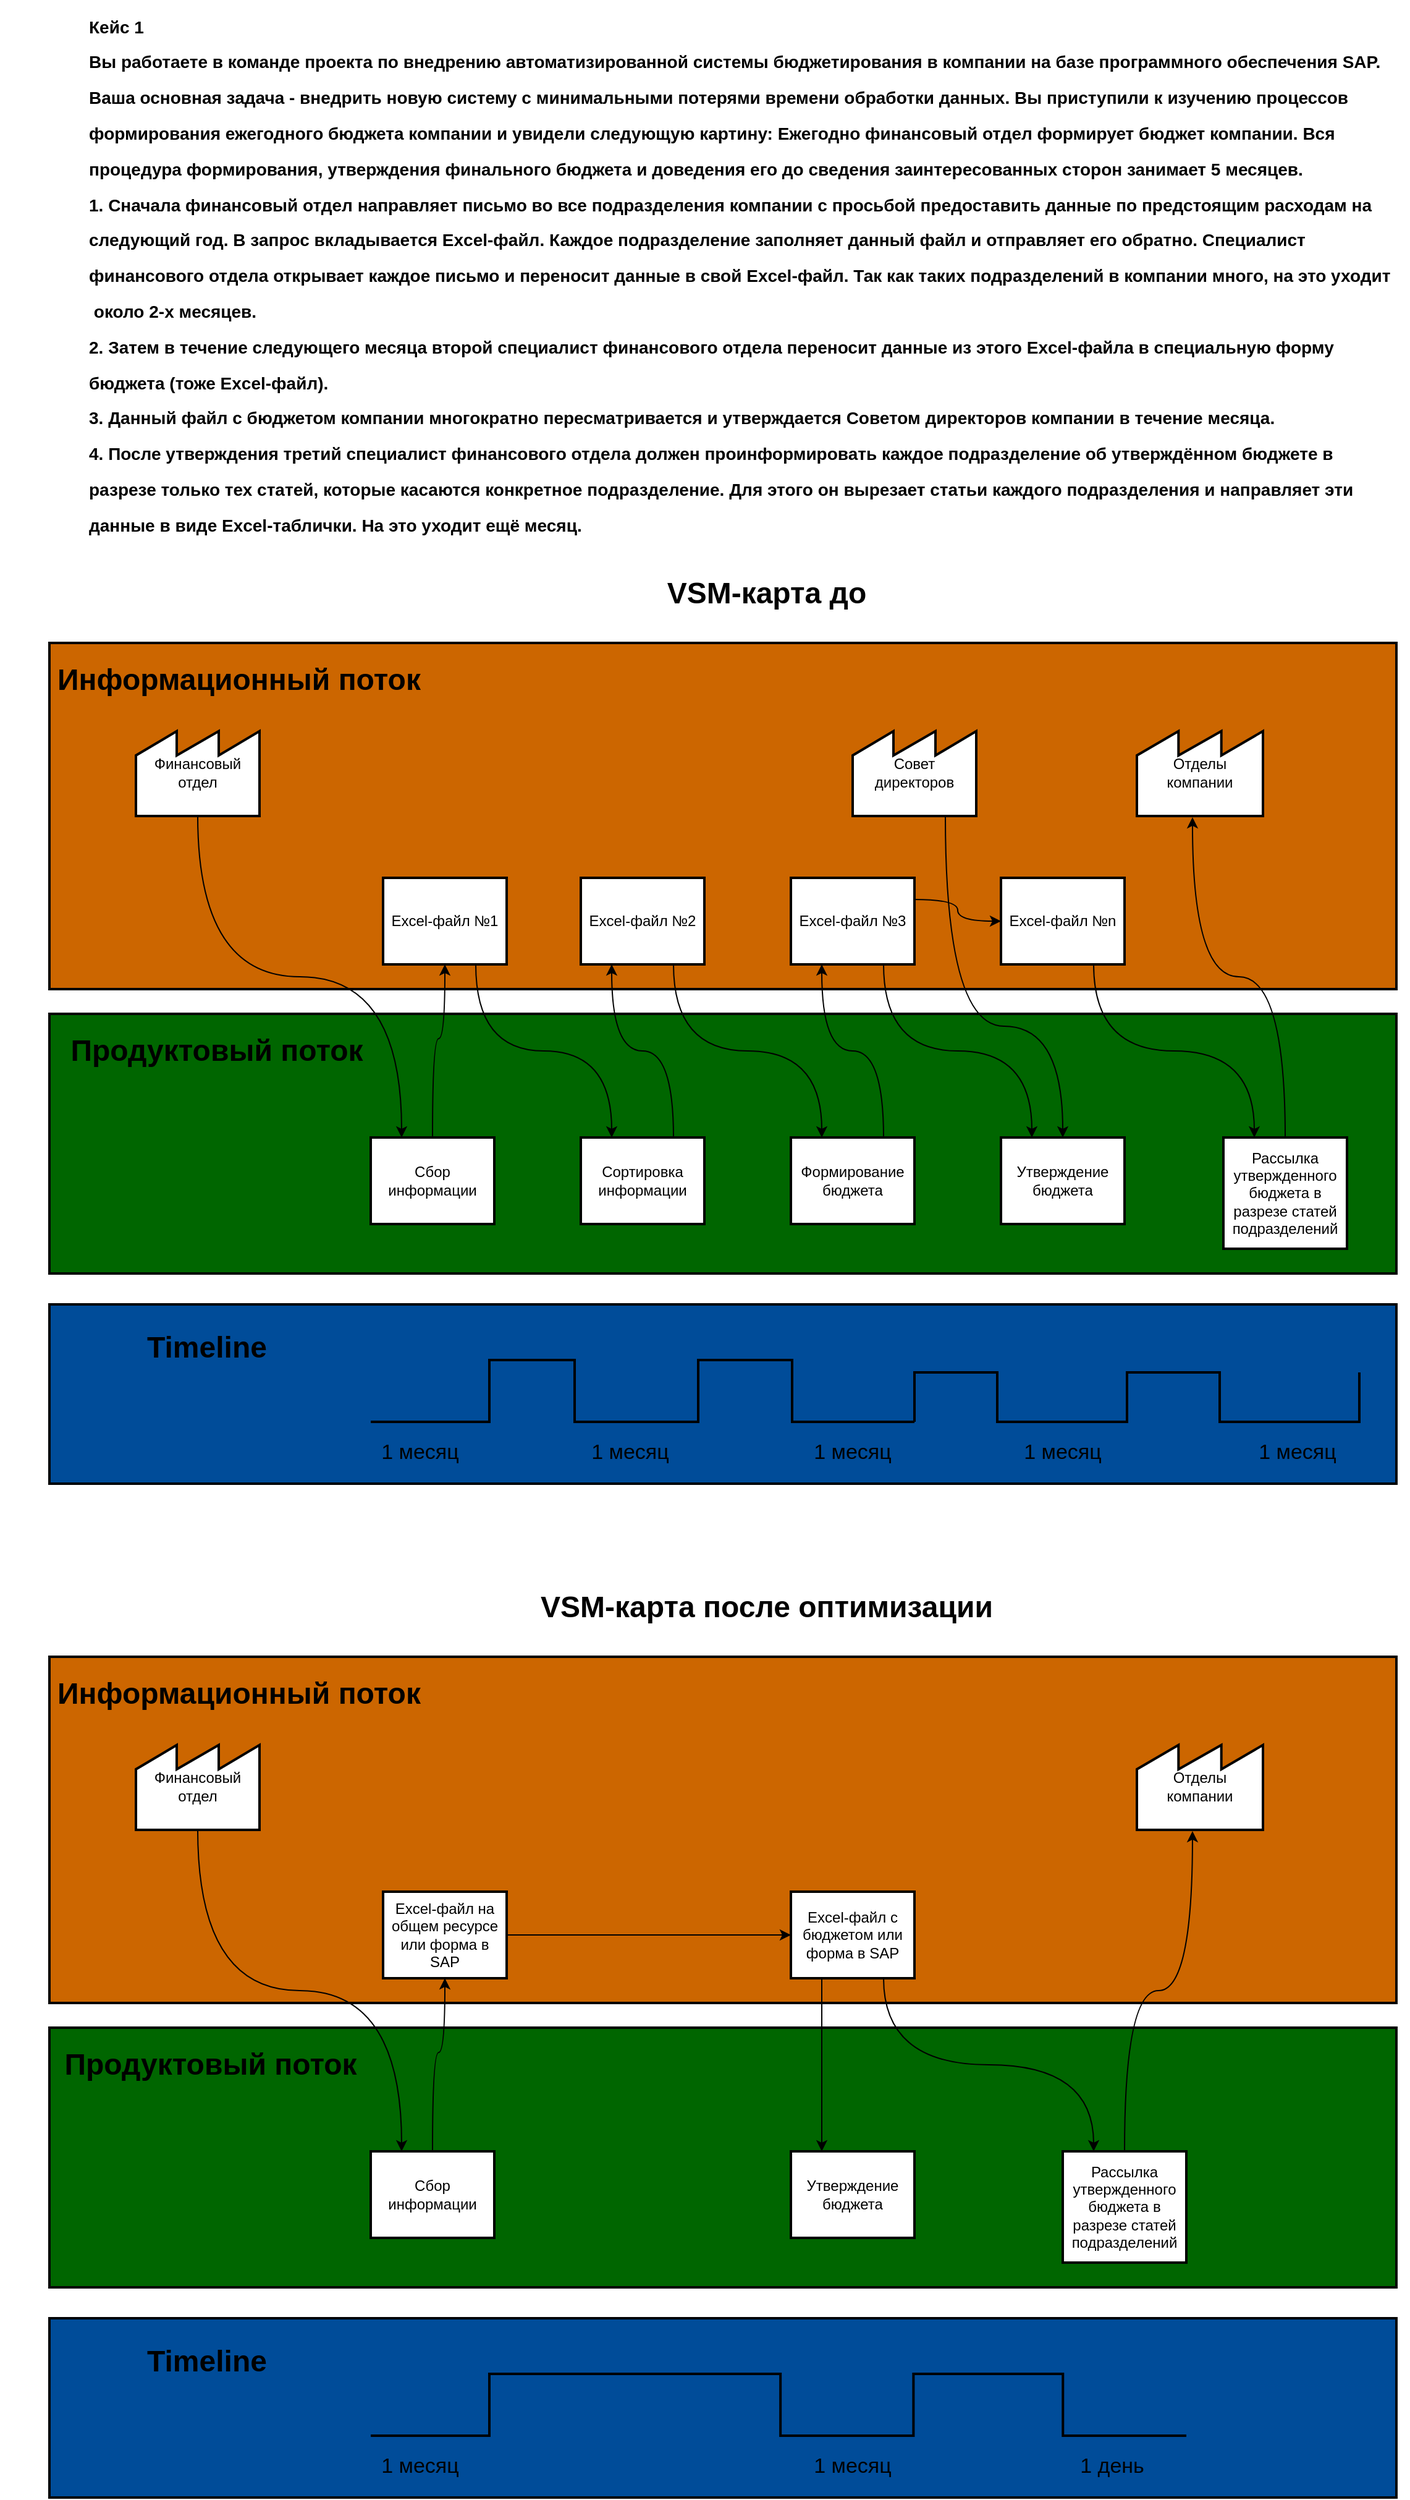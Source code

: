 <mxfile version="24.3.1" type="google" pages="3">
  <diagram name="Кейс1" id="yhG1sMM17DCeYkvAIJxk">
    <mxGraphModel grid="1" page="1" gridSize="10" guides="1" tooltips="1" connect="1" arrows="1" fold="1" pageScale="1" pageWidth="827" pageHeight="1169" math="0" shadow="0">
      <root>
        <mxCell id="0" />
        <mxCell id="1" parent="0" />
        <mxCell id="-DdLADbyCf1bhKl6tJR9-42" value="" style="strokeWidth=2;html=1;shape=mxgraph.lean_mapping.schedule;whiteSpace=wrap;align=center;fillColor=#CC6600;" vertex="1" parent="1">
          <mxGeometry x="-770" y="-1800" width="1090" height="280" as="geometry" />
        </mxCell>
        <mxCell id="-DdLADbyCf1bhKl6tJR9-41" value="" style="strokeWidth=2;html=1;shape=mxgraph.lean_mapping.schedule;whiteSpace=wrap;align=center;fillColor=#006600;" vertex="1" parent="1">
          <mxGeometry x="-770" y="-1500" width="1090" height="210" as="geometry" />
        </mxCell>
        <mxCell id="-DdLADbyCf1bhKl6tJR9-40" value="" style="strokeWidth=2;html=1;shape=mxgraph.lean_mapping.schedule;whiteSpace=wrap;align=center;fillColor=#004C99;" vertex="1" parent="1">
          <mxGeometry x="-770" y="-1265" width="1090" height="145" as="geometry" />
        </mxCell>
        <mxCell id="-DdLADbyCf1bhKl6tJR9-14" style="edgeStyle=orthogonalEdgeStyle;rounded=0;orthogonalLoop=1;jettySize=auto;html=1;entryX=0.25;entryY=0;entryDx=0;entryDy=0;curved=1;" edge="1" parent="1" source="-DdLADbyCf1bhKl6tJR9-1" target="-DdLADbyCf1bhKl6tJR9-11">
          <mxGeometry relative="1" as="geometry">
            <Array as="points">
              <mxPoint x="-650" y="-1530" />
              <mxPoint x="-485" y="-1530" />
            </Array>
          </mxGeometry>
        </mxCell>
        <mxCell id="-DdLADbyCf1bhKl6tJR9-1" value="Финансовый отдел" style="strokeWidth=2;html=1;shape=mxgraph.lean_mapping.outside_sources;whiteSpace=wrap;align=center;" vertex="1" parent="1">
          <mxGeometry x="-700" y="-1730" width="100" height="70" as="geometry" />
        </mxCell>
        <mxCell id="-DdLADbyCf1bhKl6tJR9-24" style="edgeStyle=orthogonalEdgeStyle;rounded=0;orthogonalLoop=1;jettySize=auto;html=1;exitX=0.75;exitY=1;exitDx=0;exitDy=0;entryX=0.5;entryY=0;entryDx=0;entryDy=0;curved=1;" edge="1" parent="1" source="-DdLADbyCf1bhKl6tJR9-2" target="-DdLADbyCf1bhKl6tJR9-22">
          <mxGeometry relative="1" as="geometry">
            <Array as="points">
              <mxPoint x="-45" y="-1490" />
              <mxPoint x="50" y="-1490" />
            </Array>
          </mxGeometry>
        </mxCell>
        <mxCell id="-DdLADbyCf1bhKl6tJR9-2" value="Совет директоров" style="strokeWidth=2;html=1;shape=mxgraph.lean_mapping.outside_sources;whiteSpace=wrap;align=center;" vertex="1" parent="1">
          <mxGeometry x="-120" y="-1730" width="100" height="70" as="geometry" />
        </mxCell>
        <mxCell id="-DdLADbyCf1bhKl6tJR9-3" value="Отделы компании" style="strokeWidth=2;html=1;shape=mxgraph.lean_mapping.outside_sources;whiteSpace=wrap;align=center;" vertex="1" parent="1">
          <mxGeometry x="110" y="-1730" width="102" height="70" as="geometry" />
        </mxCell>
        <mxCell id="-DdLADbyCf1bhKl6tJR9-16" style="edgeStyle=orthogonalEdgeStyle;rounded=0;orthogonalLoop=1;jettySize=auto;html=1;exitX=0.75;exitY=1;exitDx=0;exitDy=0;entryX=0.25;entryY=0;entryDx=0;entryDy=0;elbow=vertical;curved=1;" edge="1" parent="1" source="-DdLADbyCf1bhKl6tJR9-4" target="-DdLADbyCf1bhKl6tJR9-12">
          <mxGeometry relative="1" as="geometry" />
        </mxCell>
        <mxCell id="-DdLADbyCf1bhKl6tJR9-4" value="Excel-файл №1" style="strokeWidth=2;html=1;shape=mxgraph.lean_mapping.schedule;whiteSpace=wrap;align=center;" vertex="1" parent="1">
          <mxGeometry x="-500" y="-1610" width="100" height="70" as="geometry" />
        </mxCell>
        <mxCell id="-DdLADbyCf1bhKl6tJR9-20" style="edgeStyle=orthogonalEdgeStyle;rounded=0;orthogonalLoop=1;jettySize=auto;html=1;exitX=0.75;exitY=1;exitDx=0;exitDy=0;curved=1;entryX=0.25;entryY=0;entryDx=0;entryDy=0;" edge="1" parent="1" source="-DdLADbyCf1bhKl6tJR9-5" target="-DdLADbyCf1bhKl6tJR9-13">
          <mxGeometry relative="1" as="geometry" />
        </mxCell>
        <mxCell id="-DdLADbyCf1bhKl6tJR9-5" value="Excel-файл №2" style="strokeWidth=2;html=1;shape=mxgraph.lean_mapping.schedule;whiteSpace=wrap;align=center;" vertex="1" parent="1">
          <mxGeometry x="-340" y="-1610" width="100" height="70" as="geometry" />
        </mxCell>
        <mxCell id="-DdLADbyCf1bhKl6tJR9-23" style="edgeStyle=orthogonalEdgeStyle;rounded=0;orthogonalLoop=1;jettySize=auto;html=1;exitX=0.75;exitY=1;exitDx=0;exitDy=0;entryX=0.25;entryY=0;entryDx=0;entryDy=0;curved=1;" edge="1" parent="1" source="-DdLADbyCf1bhKl6tJR9-6" target="-DdLADbyCf1bhKl6tJR9-22">
          <mxGeometry relative="1" as="geometry" />
        </mxCell>
        <mxCell id="-DdLADbyCf1bhKl6tJR9-25" style="edgeStyle=orthogonalEdgeStyle;rounded=0;orthogonalLoop=1;jettySize=auto;html=1;exitX=1;exitY=0.25;exitDx=0;exitDy=0;entryX=0;entryY=0.5;entryDx=0;entryDy=0;curved=1;" edge="1" parent="1" source="-DdLADbyCf1bhKl6tJR9-6" target="-DdLADbyCf1bhKl6tJR9-7">
          <mxGeometry relative="1" as="geometry" />
        </mxCell>
        <mxCell id="-DdLADbyCf1bhKl6tJR9-6" value="Excel-файл №3" style="strokeWidth=2;html=1;shape=mxgraph.lean_mapping.schedule;whiteSpace=wrap;align=center;" vertex="1" parent="1">
          <mxGeometry x="-170" y="-1610" width="100" height="70" as="geometry" />
        </mxCell>
        <mxCell id="-DdLADbyCf1bhKl6tJR9-27" style="edgeStyle=orthogonalEdgeStyle;rounded=0;orthogonalLoop=1;jettySize=auto;html=1;exitX=0.75;exitY=1;exitDx=0;exitDy=0;entryX=0.25;entryY=0;entryDx=0;entryDy=0;curved=1;" edge="1" parent="1" source="-DdLADbyCf1bhKl6tJR9-7" target="-DdLADbyCf1bhKl6tJR9-26">
          <mxGeometry relative="1" as="geometry" />
        </mxCell>
        <mxCell id="-DdLADbyCf1bhKl6tJR9-7" value="Excel-файл №n" style="strokeWidth=2;html=1;shape=mxgraph.lean_mapping.schedule;whiteSpace=wrap;align=center;" vertex="1" parent="1">
          <mxGeometry y="-1610" width="100" height="70" as="geometry" />
        </mxCell>
        <mxCell id="-DdLADbyCf1bhKl6tJR9-8" value="Информационный поток" style="text;strokeColor=none;fillColor=none;html=1;fontSize=24;fontStyle=1;verticalAlign=middle;align=center;" vertex="1" parent="1">
          <mxGeometry x="-787" y="-1790" width="340" height="40" as="geometry" />
        </mxCell>
        <mxCell id="-DdLADbyCf1bhKl6tJR9-9" value="Продуктовый поток" style="text;strokeColor=none;fillColor=none;html=1;fontSize=24;fontStyle=1;verticalAlign=middle;align=center;" vertex="1" parent="1">
          <mxGeometry x="-760" y="-1490" width="250" height="40" as="geometry" />
        </mxCell>
        <mxCell id="-DdLADbyCf1bhKl6tJR9-10" value="Timeline" style="text;strokeColor=none;fillColor=none;html=1;fontSize=24;fontStyle=1;verticalAlign=middle;align=center;" vertex="1" parent="1">
          <mxGeometry x="-703" y="-1250" width="120" height="40" as="geometry" />
        </mxCell>
        <mxCell id="-DdLADbyCf1bhKl6tJR9-15" style="edgeStyle=orthogonalEdgeStyle;rounded=0;orthogonalLoop=1;jettySize=auto;html=1;entryX=0.5;entryY=1;entryDx=0;entryDy=0;curved=1;" edge="1" parent="1" source="-DdLADbyCf1bhKl6tJR9-11" target="-DdLADbyCf1bhKl6tJR9-4">
          <mxGeometry relative="1" as="geometry">
            <Array as="points">
              <mxPoint x="-460" y="-1480" />
              <mxPoint x="-450" y="-1480" />
            </Array>
          </mxGeometry>
        </mxCell>
        <mxCell id="-DdLADbyCf1bhKl6tJR9-11" value="Сбор информации" style="strokeWidth=2;html=1;shape=mxgraph.lean_mapping.schedule;whiteSpace=wrap;align=center;" vertex="1" parent="1">
          <mxGeometry x="-510" y="-1400" width="100" height="70" as="geometry" />
        </mxCell>
        <mxCell id="-DdLADbyCf1bhKl6tJR9-12" value="Сортировка информации" style="strokeWidth=2;html=1;shape=mxgraph.lean_mapping.schedule;whiteSpace=wrap;align=center;" vertex="1" parent="1">
          <mxGeometry x="-340" y="-1400" width="100" height="70" as="geometry" />
        </mxCell>
        <mxCell id="-DdLADbyCf1bhKl6tJR9-21" style="edgeStyle=orthogonalEdgeStyle;rounded=0;orthogonalLoop=1;jettySize=auto;html=1;exitX=0.75;exitY=0;exitDx=0;exitDy=0;entryX=0.25;entryY=1;entryDx=0;entryDy=0;curved=1;" edge="1" parent="1" source="-DdLADbyCf1bhKl6tJR9-13" target="-DdLADbyCf1bhKl6tJR9-6">
          <mxGeometry relative="1" as="geometry" />
        </mxCell>
        <mxCell id="-DdLADbyCf1bhKl6tJR9-13" value="Формирование бюджета" style="strokeWidth=2;html=1;shape=mxgraph.lean_mapping.schedule;whiteSpace=wrap;align=center;" vertex="1" parent="1">
          <mxGeometry x="-170" y="-1400" width="100" height="70" as="geometry" />
        </mxCell>
        <mxCell id="-DdLADbyCf1bhKl6tJR9-19" style="edgeStyle=orthogonalEdgeStyle;rounded=0;orthogonalLoop=1;jettySize=auto;html=1;exitX=0.75;exitY=0;exitDx=0;exitDy=0;entryX=0.25;entryY=1;entryDx=0;entryDy=0;curved=1;" edge="1" parent="1" source="-DdLADbyCf1bhKl6tJR9-12" target="-DdLADbyCf1bhKl6tJR9-5">
          <mxGeometry relative="1" as="geometry" />
        </mxCell>
        <mxCell id="-DdLADbyCf1bhKl6tJR9-22" value="Утверждение бюджета" style="strokeWidth=2;html=1;shape=mxgraph.lean_mapping.schedule;whiteSpace=wrap;align=center;" vertex="1" parent="1">
          <mxGeometry y="-1400" width="100" height="70" as="geometry" />
        </mxCell>
        <mxCell id="-DdLADbyCf1bhKl6tJR9-26" value="Рассылка утвержденного бюджета в разрезе статей подразделений" style="strokeWidth=2;html=1;shape=mxgraph.lean_mapping.schedule;whiteSpace=wrap;align=center;" vertex="1" parent="1">
          <mxGeometry x="180" y="-1400" width="100" height="90" as="geometry" />
        </mxCell>
        <mxCell id="-DdLADbyCf1bhKl6tJR9-28" style="edgeStyle=orthogonalEdgeStyle;curved=1;rounded=0;orthogonalLoop=1;jettySize=auto;html=1;exitX=0.5;exitY=0;exitDx=0;exitDy=0;entryX=0.441;entryY=1.014;entryDx=0;entryDy=0;entryPerimeter=0;" edge="1" parent="1" source="-DdLADbyCf1bhKl6tJR9-26" target="-DdLADbyCf1bhKl6tJR9-3">
          <mxGeometry relative="1" as="geometry" />
        </mxCell>
        <mxCell id="-DdLADbyCf1bhKl6tJR9-29" value="" style="verticalLabelPosition=bottom;html=1;verticalAlign=top;strokeWidth=2;shape=mxgraph.lean_mapping.timeline2;dx1=0;dy1=1;dx2=96;dy2=0;dx3=165;dy3=1;dx4=265;dy4=0;dx5=341;dy5=1;dy6=0.98;points=[[0,0.5,0,0,0],[0.83,1,0,0,0],[1,0.2,0,0,0],[1,0.35,0,26,0],[1,0.8,0,0,0]];" vertex="1" parent="1">
          <mxGeometry x="-510" y="-1220" width="440" height="50" as="geometry" />
        </mxCell>
        <mxCell id="-DdLADbyCf1bhKl6tJR9-33" value="" style="verticalLabelPosition=bottom;html=1;verticalAlign=top;strokeWidth=2;shape=mxgraph.lean_mapping.timeline2;dx1=0;dy1=1;dx2=0;dy2=0.025;dx3=67;dy3=0.875;dx4=172;dy4=0;dx5=247;dy5=0.825;dy6=0;points=[[0,0.5,0,0,0],[0.83,1,0,0,0],[1,0.2,0,0,0],[1,0.35,0,26,0],[1,0.8,0,0,0]];" vertex="1" parent="1">
          <mxGeometry x="-70" y="-1210" width="360" height="40" as="geometry" />
        </mxCell>
        <mxCell id="-DdLADbyCf1bhKl6tJR9-35" value="&lt;font style=&quot;font-size: 17px;&quot;&gt;1 месяц&lt;/font&gt;" style="text;html=1;align=center;verticalAlign=middle;whiteSpace=wrap;rounded=0;" vertex="1" parent="1">
          <mxGeometry x="-510" y="-1160" width="80" height="30" as="geometry" />
        </mxCell>
        <mxCell id="-DdLADbyCf1bhKl6tJR9-36" value="&lt;font style=&quot;font-size: 17px;&quot;&gt;1 месяц&lt;/font&gt;" style="text;html=1;align=center;verticalAlign=middle;whiteSpace=wrap;rounded=0;" vertex="1" parent="1">
          <mxGeometry x="-340" y="-1160" width="80" height="30" as="geometry" />
        </mxCell>
        <mxCell id="-DdLADbyCf1bhKl6tJR9-37" value="&lt;font style=&quot;font-size: 17px;&quot;&gt;1 месяц&lt;/font&gt;" style="text;html=1;align=center;verticalAlign=middle;whiteSpace=wrap;rounded=0;" vertex="1" parent="1">
          <mxGeometry x="-160" y="-1160" width="80" height="30" as="geometry" />
        </mxCell>
        <mxCell id="-DdLADbyCf1bhKl6tJR9-38" value="&lt;font style=&quot;font-size: 17px;&quot;&gt;1 месяц&lt;/font&gt;" style="text;html=1;align=center;verticalAlign=middle;whiteSpace=wrap;rounded=0;" vertex="1" parent="1">
          <mxGeometry x="10" y="-1160" width="80" height="30" as="geometry" />
        </mxCell>
        <mxCell id="-DdLADbyCf1bhKl6tJR9-39" value="&lt;font style=&quot;font-size: 17px;&quot;&gt;1 месяц&lt;/font&gt;" style="text;html=1;align=center;verticalAlign=middle;whiteSpace=wrap;rounded=0;" vertex="1" parent="1">
          <mxGeometry x="200" y="-1160" width="80" height="30" as="geometry" />
        </mxCell>
        <mxCell id="-DdLADbyCf1bhKl6tJR9-43" value="VSM-карта до" style="text;strokeColor=none;fillColor=none;html=1;fontSize=24;fontStyle=1;verticalAlign=middle;align=center;" vertex="1" parent="1">
          <mxGeometry x="-330" y="-1860" width="280" height="40" as="geometry" />
        </mxCell>
        <mxCell id="-DdLADbyCf1bhKl6tJR9-44" value="&lt;font style=&quot;font-size: 14px;&quot;&gt;Кейс 1&lt;br&gt;Вы работаете в команде проекта по внедрению автоматизированной системы&amp;nbsp;бюджетирования в компании на базе программного обеспечения SAP.&amp;nbsp;&lt;/font&gt;&lt;div&gt;&lt;font style=&quot;font-size: 14px;&quot;&gt;Ваша&amp;nbsp;основная задача - внедрить новую систему с минимальными потерями времени&amp;nbsp;обработки данных. Вы приступили к изучению процессов&amp;nbsp;&lt;/font&gt;&lt;div&gt;&lt;font style=&quot;font-size: 14px;&quot;&gt;формирования ежегодного&amp;nbsp;бюджета компании и увидели следующую картину: Ежегодно финансовый отдел&amp;nbsp;формирует бюджет компании. Вся&amp;nbsp;&lt;/font&gt;&lt;/div&gt;&lt;div&gt;&lt;font style=&quot;font-size: 14px;&quot;&gt;процедура формирования, утверждения&amp;nbsp;финального бюджета и доведения его до сведения заинтересованных сторон&amp;nbsp;занимает 5 месяцев.&lt;br&gt;1. Сначала финансовый отдел направляет письмо во все подразделения&amp;nbsp;компании с просьбой предоставить данные по предстоящим расходам на&lt;br&gt;следующий год. В запрос вкладывается Excel-файл. Каждое подразделение&amp;nbsp;заполняет данный файл и отправляет его обратно. Специалист&lt;/font&gt;&lt;/div&gt;&lt;div&gt;&lt;font style=&quot;font-size: 14px;&quot;&gt;финансового&amp;nbsp;отдела открывает каждое письмо и переносит данные в свой Excel-файл. Так&amp;nbsp;как таких подразделений в компании много, на это уходит&lt;/font&gt;&lt;/div&gt;&lt;div&gt;&lt;font style=&quot;font-size: 14px;&quot;&gt;&amp;nbsp;около 2-х месяцев.&lt;br&gt;2. Затем в течение следующего месяца второй специалист финансового отдела&amp;nbsp;переносит данные из этого Excel-файла в специальную форму&amp;nbsp;&lt;/font&gt;&lt;/div&gt;&lt;div&gt;&lt;font style=&quot;font-size: 14px;&quot;&gt;бюджета (тоже&amp;nbsp;Excel-файл).&lt;br&gt;3. Данный файл с бюджетом компании многократно пересматривается и&amp;nbsp;утверждается Советом директоров компании в течение месяца.&lt;br&gt;4. После утверждения третий специалист финансового отдела должен&amp;nbsp;проинформировать каждое подразделение об утверждённом бюджете в&lt;br&gt;разрезе только тех статей, которые касаются конкретное подразделение. Для&amp;nbsp;этого он вырезает статьи каждого подразделения и направляет эти&amp;nbsp;&lt;/font&gt;&lt;/div&gt;&lt;div&gt;&lt;font style=&quot;font-size: 14px;&quot;&gt;данные в&amp;nbsp;виде Excel-таблички. На это уходит ещё месяц.&lt;/font&gt;&lt;/div&gt;&lt;/div&gt;" style="text;strokeColor=none;fillColor=none;html=1;fontSize=24;fontStyle=1;verticalAlign=middle;align=left;" vertex="1" parent="1">
          <mxGeometry x="-740" y="-2320" width="1070" height="440" as="geometry" />
        </mxCell>
        <mxCell id="-DdLADbyCf1bhKl6tJR9-45" value="" style="strokeWidth=2;html=1;shape=mxgraph.lean_mapping.schedule;whiteSpace=wrap;align=center;fillColor=#CC6600;" vertex="1" parent="1">
          <mxGeometry x="-770" y="-980" width="1090" height="280" as="geometry" />
        </mxCell>
        <mxCell id="-DdLADbyCf1bhKl6tJR9-46" value="" style="strokeWidth=2;html=1;shape=mxgraph.lean_mapping.schedule;whiteSpace=wrap;align=center;fillColor=#006600;" vertex="1" parent="1">
          <mxGeometry x="-770" y="-680" width="1090" height="210" as="geometry" />
        </mxCell>
        <mxCell id="-DdLADbyCf1bhKl6tJR9-47" value="" style="strokeWidth=2;html=1;shape=mxgraph.lean_mapping.schedule;whiteSpace=wrap;align=center;fillColor=#004C99;" vertex="1" parent="1">
          <mxGeometry x="-770" y="-445" width="1090" height="145" as="geometry" />
        </mxCell>
        <mxCell id="-DdLADbyCf1bhKl6tJR9-48" style="edgeStyle=orthogonalEdgeStyle;rounded=0;orthogonalLoop=1;jettySize=auto;html=1;entryX=0.25;entryY=0;entryDx=0;entryDy=0;curved=1;" edge="1" parent="1" source="-DdLADbyCf1bhKl6tJR9-49" target="-DdLADbyCf1bhKl6tJR9-66">
          <mxGeometry relative="1" as="geometry">
            <Array as="points">
              <mxPoint x="-650" y="-710" />
              <mxPoint x="-485" y="-710" />
            </Array>
          </mxGeometry>
        </mxCell>
        <mxCell id="-DdLADbyCf1bhKl6tJR9-49" value="Финансовый отдел" style="strokeWidth=2;html=1;shape=mxgraph.lean_mapping.outside_sources;whiteSpace=wrap;align=center;" vertex="1" parent="1">
          <mxGeometry x="-700" y="-910" width="100" height="70" as="geometry" />
        </mxCell>
        <mxCell id="-DdLADbyCf1bhKl6tJR9-52" value="Отделы компании" style="strokeWidth=2;html=1;shape=mxgraph.lean_mapping.outside_sources;whiteSpace=wrap;align=center;" vertex="1" parent="1">
          <mxGeometry x="110" y="-910" width="102" height="70" as="geometry" />
        </mxCell>
        <mxCell id="-DdLADbyCf1bhKl6tJR9-84" style="edgeStyle=orthogonalEdgeStyle;curved=1;rounded=0;orthogonalLoop=1;jettySize=auto;html=1;exitX=1;exitY=0.5;exitDx=0;exitDy=0;entryX=0;entryY=0.5;entryDx=0;entryDy=0;" edge="1" parent="1" source="-DdLADbyCf1bhKl6tJR9-54" target="-DdLADbyCf1bhKl6tJR9-59">
          <mxGeometry relative="1" as="geometry" />
        </mxCell>
        <mxCell id="-DdLADbyCf1bhKl6tJR9-54" value="Excel-файл на общем ресурсе или форма в SAP" style="strokeWidth=2;html=1;shape=mxgraph.lean_mapping.schedule;whiteSpace=wrap;align=center;" vertex="1" parent="1">
          <mxGeometry x="-500" y="-790" width="100" height="70" as="geometry" />
        </mxCell>
        <mxCell id="-DdLADbyCf1bhKl6tJR9-57" style="edgeStyle=orthogonalEdgeStyle;rounded=0;orthogonalLoop=1;jettySize=auto;html=1;exitX=0.25;exitY=1;exitDx=0;exitDy=0;entryX=0.25;entryY=0;entryDx=0;entryDy=0;curved=1;" edge="1" parent="1" source="-DdLADbyCf1bhKl6tJR9-59" target="-DdLADbyCf1bhKl6tJR9-71">
          <mxGeometry relative="1" as="geometry" />
        </mxCell>
        <mxCell id="-DdLADbyCf1bhKl6tJR9-85" style="edgeStyle=orthogonalEdgeStyle;curved=1;rounded=0;orthogonalLoop=1;jettySize=auto;html=1;exitX=0.75;exitY=1;exitDx=0;exitDy=0;entryX=0.25;entryY=0;entryDx=0;entryDy=0;" edge="1" parent="1" source="-DdLADbyCf1bhKl6tJR9-59" target="-DdLADbyCf1bhKl6tJR9-72">
          <mxGeometry relative="1" as="geometry" />
        </mxCell>
        <mxCell id="-DdLADbyCf1bhKl6tJR9-59" value="Excel-файл c бюджетом или форма в SAP" style="strokeWidth=2;html=1;shape=mxgraph.lean_mapping.schedule;whiteSpace=wrap;align=center;" vertex="1" parent="1">
          <mxGeometry x="-170" y="-790" width="100" height="70" as="geometry" />
        </mxCell>
        <mxCell id="-DdLADbyCf1bhKl6tJR9-62" value="Информационный поток" style="text;strokeColor=none;fillColor=none;html=1;fontSize=24;fontStyle=1;verticalAlign=middle;align=center;" vertex="1" parent="1">
          <mxGeometry x="-787" y="-970" width="340" height="40" as="geometry" />
        </mxCell>
        <mxCell id="-DdLADbyCf1bhKl6tJR9-63" value="Продуктовый поток" style="text;strokeColor=none;fillColor=none;html=1;fontSize=24;fontStyle=1;verticalAlign=middle;align=center;" vertex="1" parent="1">
          <mxGeometry x="-810" y="-670" width="340" height="40" as="geometry" />
        </mxCell>
        <mxCell id="-DdLADbyCf1bhKl6tJR9-64" value="Timeline" style="text;strokeColor=none;fillColor=none;html=1;fontSize=24;fontStyle=1;verticalAlign=middle;align=center;" vertex="1" parent="1">
          <mxGeometry x="-703" y="-430" width="120" height="40" as="geometry" />
        </mxCell>
        <mxCell id="-DdLADbyCf1bhKl6tJR9-65" style="edgeStyle=orthogonalEdgeStyle;rounded=0;orthogonalLoop=1;jettySize=auto;html=1;entryX=0.5;entryY=1;entryDx=0;entryDy=0;curved=1;" edge="1" parent="1" source="-DdLADbyCf1bhKl6tJR9-66" target="-DdLADbyCf1bhKl6tJR9-54">
          <mxGeometry relative="1" as="geometry">
            <Array as="points">
              <mxPoint x="-460" y="-660" />
              <mxPoint x="-450" y="-660" />
            </Array>
          </mxGeometry>
        </mxCell>
        <mxCell id="-DdLADbyCf1bhKl6tJR9-66" value="Сбор информации" style="strokeWidth=2;html=1;shape=mxgraph.lean_mapping.schedule;whiteSpace=wrap;align=center;" vertex="1" parent="1">
          <mxGeometry x="-510" y="-580" width="100" height="70" as="geometry" />
        </mxCell>
        <mxCell id="-DdLADbyCf1bhKl6tJR9-71" value="Утверждение бюджета" style="strokeWidth=2;html=1;shape=mxgraph.lean_mapping.schedule;whiteSpace=wrap;align=center;" vertex="1" parent="1">
          <mxGeometry x="-170" y="-580" width="100" height="70" as="geometry" />
        </mxCell>
        <mxCell id="-DdLADbyCf1bhKl6tJR9-72" value="Рассылка утвержденного бюджета в разрезе статей подразделений" style="strokeWidth=2;html=1;shape=mxgraph.lean_mapping.schedule;whiteSpace=wrap;align=center;" vertex="1" parent="1">
          <mxGeometry x="50" y="-580" width="100" height="90" as="geometry" />
        </mxCell>
        <mxCell id="-DdLADbyCf1bhKl6tJR9-73" style="edgeStyle=orthogonalEdgeStyle;curved=1;rounded=0;orthogonalLoop=1;jettySize=auto;html=1;exitX=0.5;exitY=0;exitDx=0;exitDy=0;entryX=0.441;entryY=1.014;entryDx=0;entryDy=0;entryPerimeter=0;" edge="1" parent="1" source="-DdLADbyCf1bhKl6tJR9-72" target="-DdLADbyCf1bhKl6tJR9-52">
          <mxGeometry relative="1" as="geometry" />
        </mxCell>
        <mxCell id="-DdLADbyCf1bhKl6tJR9-74" value="" style="verticalLabelPosition=bottom;html=1;verticalAlign=top;strokeWidth=2;shape=mxgraph.lean_mapping.timeline2;dx1=0;dy1=1;dx2=96;dy2=0;dx3=331.571;dy3=0.703;dx4=439.19;dy4=0;dx5=560.143;dy5=0.798;dy6=1;points=[[0,0.5,0,0,0],[0.83,1,0,0,0],[1,0.2,0,0,0],[1,0.35,0,26,0],[1,0.8,0,0,0]];" vertex="1" parent="1">
          <mxGeometry x="-510" y="-400" width="660" height="50" as="geometry" />
        </mxCell>
        <mxCell id="-DdLADbyCf1bhKl6tJR9-76" value="&lt;font style=&quot;font-size: 17px;&quot;&gt;1 месяц&lt;/font&gt;" style="text;html=1;align=center;verticalAlign=middle;whiteSpace=wrap;rounded=0;" vertex="1" parent="1">
          <mxGeometry x="-510" y="-340" width="80" height="30" as="geometry" />
        </mxCell>
        <mxCell id="-DdLADbyCf1bhKl6tJR9-78" value="&lt;font style=&quot;font-size: 17px;&quot;&gt;1 месяц&lt;/font&gt;" style="text;html=1;align=center;verticalAlign=middle;whiteSpace=wrap;rounded=0;" vertex="1" parent="1">
          <mxGeometry x="-160" y="-340" width="80" height="30" as="geometry" />
        </mxCell>
        <mxCell id="-DdLADbyCf1bhKl6tJR9-79" value="&lt;font style=&quot;font-size: 17px;&quot;&gt;1 день&lt;/font&gt;" style="text;html=1;align=center;verticalAlign=middle;whiteSpace=wrap;rounded=0;" vertex="1" parent="1">
          <mxGeometry x="50" y="-340" width="80" height="30" as="geometry" />
        </mxCell>
        <mxCell id="-DdLADbyCf1bhKl6tJR9-81" value="VSM-карта после оптимизации" style="text;strokeColor=none;fillColor=none;html=1;fontSize=24;fontStyle=1;verticalAlign=middle;align=center;" vertex="1" parent="1">
          <mxGeometry x="-330" y="-1040" width="280" height="40" as="geometry" />
        </mxCell>
      </root>
    </mxGraphModel>
  </diagram>
  <diagram id="TbvXpLWYh3H58IFHs3hF" name="Кейс2">
    <mxGraphModel grid="1" page="1" gridSize="10" guides="1" tooltips="1" connect="1" arrows="1" fold="1" pageScale="1" pageWidth="827" pageHeight="1169" math="0" shadow="0">
      <root>
        <mxCell id="0" />
        <mxCell id="1" parent="0" />
        <mxCell id="i1gw79rW77e73rqtlsFR-1" value="&lt;font style=&quot;font-size: 14px;&quot;&gt;Кейс 1&lt;br&gt;Вы с командой работаете над совершенствованием уже созданной мобильной игры. В&amp;nbsp;вашей команде есть очень&amp;nbsp;&lt;/font&gt;&lt;div&gt;&lt;font style=&quot;font-size: 14px;&quot;&gt;активный разработчик, который&amp;nbsp;&lt;/font&gt;&lt;span style=&quot;font-size: 14px; background-color: initial;&quot;&gt;настолько увлекается&amp;nbsp;&lt;/span&gt;&lt;span style=&quot;font-size: 14px; background-color: initial;&quot;&gt;процессом, что достаточно часто делает даже больше, чем&amp;nbsp;&lt;/span&gt;&lt;/div&gt;&lt;div&gt;&lt;span style=&quot;font-size: 14px; background-color: initial;&quot;&gt;хочет заказчик. Он это&amp;nbsp;&lt;/span&gt;&lt;span style=&quot;font-size: 14px; background-color: initial;&quot;&gt;демонстрирует заказчику, который говорит,&amp;nbsp;&lt;/span&gt;&lt;span style=&quot;font-size: 14px; background-color: initial;&quot;&gt;что это крутые фичи, но платить за них он&lt;/span&gt;&lt;div&gt;&lt;font style=&quot;font-size: 14px;&quot;&gt;не готов. Из-за такого подхода на выполнение каждой поставленной задачи у этого&amp;nbsp;разработчика уходит&amp;nbsp;&lt;/font&gt;&lt;/div&gt;&lt;div&gt;&lt;font style=&quot;font-size: 14px;&quot;&gt;на пару дней больше, чем изначально закладывается по срокам.&lt;br&gt;Этот изобретатель входит в команду разработчиков, помимо которых в проекте ещё&amp;nbsp;&lt;/font&gt;&lt;span style=&quot;font-size: 14px; background-color: initial;&quot;&gt;задействованы дизайнеры&amp;nbsp;&lt;/span&gt;&lt;/div&gt;&lt;div&gt;&lt;span style=&quot;font-size: 14px; background-color: initial;&quot;&gt;и аналитики.&lt;/span&gt;&lt;/div&gt;&lt;div&gt;&lt;font style=&quot;font-size: 14px;&quot;&gt;Руководитель команды разработчиков получает задачи от заказчика в Telegram-чате,&lt;br&gt;затем транслирует&amp;nbsp;&lt;/font&gt;&lt;span style=&quot;font-size: 14px; background-color: initial;&quot;&gt;поставленные задачи разработчикам в почте. Разработчики очень&amp;nbsp;&lt;/span&gt;&lt;span style=&quot;font-size: 14px; background-color: initial;&quot;&gt;часто используют в своём&amp;nbsp;&lt;/span&gt;&lt;/div&gt;&lt;div&gt;&lt;span style=&quot;font-size: 14px; background-color: initial;&quot;&gt;общении с дизайнерами WhatsApp-группы, где ставят&amp;nbsp;&lt;/span&gt;&lt;span style=&quot;font-size: 14px; background-color: initial;&quot;&gt;задачи&amp;nbsp;&lt;/span&gt;&lt;span style=&quot;font-size: 14px; background-color: initial;&quot;&gt;и обсуждают готовые дизайн-проекты отдельных&amp;nbsp;&lt;/span&gt;&lt;/div&gt;&lt;div&gt;&lt;span style=&quot;font-size: 14px; background-color: initial;&quot;&gt;компонентов мобильной игры. И&amp;nbsp;&lt;/span&gt;&lt;span style=&quot;font-size: 14px; background-color: initial;&quot;&gt;разработчикам, и дизайнерам часто приходится&amp;nbsp;&lt;/span&gt;&lt;span style=&quot;font-size: 14px; background-color: initial;&quot;&gt;коммуницировать с&amp;nbsp;&lt;/span&gt;&lt;/div&gt;&lt;div&gt;&lt;span style=&quot;font-size: 14px; background-color: initial;&quot;&gt;аналитиками,&amp;nbsp;&lt;/span&gt;&lt;span style=&quot;font-size: 14px; background-color: initial;&quot;&gt;например, получать от них различную информацию касательно компаний-конкурентов&lt;/span&gt;&lt;/div&gt;&lt;div&gt;&lt;font style=&quot;font-size: 14px;&quot;&gt;(различные новые&amp;nbsp;&lt;/font&gt;&lt;span style=&quot;font-size: 14px; background-color: initial;&quot;&gt;внедрённые фишки, информация о монетизация игр конкурентов за&amp;nbsp;&lt;/span&gt;&lt;span style=&quot;font-size: 14px; background-color: initial;&quot;&gt;счёт определённых&amp;nbsp;&lt;/span&gt;&lt;/div&gt;&lt;div&gt;&lt;span style=&quot;font-size: 14px; background-color: initial;&quot;&gt;доработок и т.д.) – вся коммуникация и обсуждение&amp;nbsp;&lt;/span&gt;&lt;span style=&quot;font-size: 14px; background-color: initial;&quot;&gt;проходит в&amp;nbsp;&lt;/span&gt;&lt;span style=&quot;font-size: 14px; background-color: initial;&quot;&gt;Telegram-группах.&lt;/span&gt;&lt;/div&gt;&lt;div&gt;&lt;font style=&quot;font-size: 14px;&quot;&gt;По времени всё это делается достаточно быстро, только очень часто бывает так, что&lt;br&gt;кто-то что-то забыл сказать или&amp;nbsp;&lt;/font&gt;&lt;span style=&quot;font-size: 14px; background-color: initial;&quot;&gt;отправить, а это, в свою очередь, влияет на&amp;nbsp;&lt;/span&gt;&lt;span style=&quot;font-size: 14px; background-color: initial;&quot;&gt;корректность исполнения&amp;nbsp;&lt;/span&gt;&lt;/div&gt;&lt;div&gt;&lt;span style=&quot;font-size: 14px; background-color: initial;&quot;&gt;поставленных задач со стороны заказчика. Пользователи&amp;nbsp;&lt;/span&gt;&lt;span style=&quot;font-size: 14px; background-color: initial;&quot;&gt;мобильной игры&amp;nbsp;&lt;/span&gt;&lt;span style=&quot;font-size: 14px; background-color: initial;&quot;&gt;стали часто жаловаться и писать&amp;nbsp;&lt;/span&gt;&lt;/div&gt;&lt;div&gt;&lt;span style=&quot;font-size: 14px; background-color: initial;&quot;&gt;негативные отзывы. Заказчик&amp;nbsp;&lt;/span&gt;&lt;span style=&quot;font-size: 14px; background-color: initial;&quot;&gt;накладывает штрафы за кривой код, баги и различные другие ошибки, которые&amp;nbsp;&lt;/span&gt;&lt;/div&gt;&lt;div&gt;&lt;span style=&quot;font-size: 14px; background-color: initial;&quot;&gt;стали&amp;nbsp;&lt;/span&gt;&lt;span style=&quot;font-size: 14px; background-color: initial;&quot;&gt;в&amp;nbsp;&lt;/span&gt;&lt;span style=&quot;font-size: 14px; background-color: initial;&quot;&gt;последнее время очень серьёзно влиять на работу мобильной игры. Вам нужно срочно&amp;nbsp;&lt;/span&gt;&lt;span style=&quot;font-size: 14px; background-color: initial;&quot;&gt;понять, что не&amp;nbsp;&lt;/span&gt;&lt;/div&gt;&lt;div&gt;&lt;span style=&quot;font-size: 14px; background-color: initial;&quot;&gt;так, и как исправить ситуацию.&lt;/span&gt;&lt;/div&gt;&lt;div&gt;&lt;font style=&quot;font-size: 14px;&quot;&gt;Задание&amp;nbsp;&lt;/font&gt;&lt;/div&gt;&lt;div&gt;&lt;font style=&quot;font-size: 14px;&quot;&gt;1. Нарисуйте VSM-карту с&amp;nbsp;отражением&amp;nbsp;информационного,&amp;nbsp;производственного&amp;nbsp;потока и Timeline всех&amp;nbsp;описанных&amp;nbsp;&lt;/font&gt;&lt;/div&gt;&lt;div&gt;&lt;font style=&quot;font-size: 14px;&quot;&gt;процессов.&amp;nbsp;&lt;/font&gt;&lt;/div&gt;&lt;div&gt;&lt;font style=&quot;font-size: 14px;&quot;&gt;2. Найдите потери и&amp;nbsp;классифицируйте их в&amp;nbsp;соответствии с изученным&amp;nbsp;на лекции материалом.&amp;nbsp;&lt;/font&gt;&lt;/div&gt;&lt;div&gt;&lt;font style=&quot;font-size: 14px;&quot;&gt;3. Дайте предложения, как&amp;nbsp;исключить эти потери.&amp;nbsp;&lt;/font&gt;&lt;/div&gt;&lt;div&gt;&lt;font style=&quot;font-size: 14px;&quot;&gt;4. Нарисуйте новую VSMкарту процессов в&amp;nbsp;соответствии с вашими&amp;nbsp;предложениями.&lt;br&gt;&lt;/font&gt;&lt;/div&gt;&lt;/div&gt;" style="text;strokeColor=none;fillColor=none;html=1;fontSize=24;fontStyle=1;verticalAlign=middle;align=left;" vertex="1" parent="1">
          <mxGeometry x="-810" y="-3490" width="850" height="820" as="geometry" />
        </mxCell>
        <mxCell id="1mAlwEtfmdN6rkZl8lub-1" value="" style="strokeWidth=2;html=1;shape=mxgraph.lean_mapping.schedule;whiteSpace=wrap;align=center;fillColor=#CC6600;" vertex="1" parent="1">
          <mxGeometry x="-790" y="-2600" width="1090" height="280" as="geometry" />
        </mxCell>
        <mxCell id="1mAlwEtfmdN6rkZl8lub-2" value="" style="strokeWidth=2;html=1;shape=mxgraph.lean_mapping.schedule;whiteSpace=wrap;align=center;fillColor=#006600;" vertex="1" parent="1">
          <mxGeometry x="-790" y="-2300" width="1090" height="210" as="geometry" />
        </mxCell>
        <mxCell id="1mAlwEtfmdN6rkZl8lub-3" value="" style="strokeWidth=2;html=1;shape=mxgraph.lean_mapping.schedule;whiteSpace=wrap;align=center;fillColor=#004C99;" vertex="1" parent="1">
          <mxGeometry x="-790" y="-2065" width="1090" height="145" as="geometry" />
        </mxCell>
        <mxCell id="1mAlwEtfmdN6rkZl8lub-5" value="Заказчик" style="strokeWidth=2;html=1;shape=mxgraph.lean_mapping.outside_sources;whiteSpace=wrap;align=center;" vertex="1" parent="1">
          <mxGeometry x="-720" y="-2530" width="100" height="70" as="geometry" />
        </mxCell>
        <mxCell id="1mAlwEtfmdN6rkZl8lub-8" value="Пользователи" style="strokeWidth=2;html=1;shape=mxgraph.lean_mapping.outside_sources;whiteSpace=wrap;align=center;" vertex="1" parent="1">
          <mxGeometry x="90" y="-2530" width="102" height="70" as="geometry" />
        </mxCell>
        <mxCell id="1mAlwEtfmdN6rkZl8lub-44" style="edgeStyle=orthogonalEdgeStyle;curved=1;rounded=0;orthogonalLoop=1;jettySize=auto;html=1;exitX=0.5;exitY=1;exitDx=0;exitDy=0;" edge="1" parent="1" source="1mAlwEtfmdN6rkZl8lub-10" target="1mAlwEtfmdN6rkZl8lub-39">
          <mxGeometry relative="1" as="geometry" />
        </mxCell>
        <mxCell id="1mAlwEtfmdN6rkZl8lub-10" value="Telegram-чаты" style="strokeWidth=2;html=1;shape=mxgraph.lean_mapping.schedule;whiteSpace=wrap;align=center;" vertex="1" parent="1">
          <mxGeometry x="-520" y="-2410" width="100" height="70" as="geometry" />
        </mxCell>
        <mxCell id="1mAlwEtfmdN6rkZl8lub-12" value="Эл. почта" style="strokeWidth=2;html=1;shape=mxgraph.lean_mapping.schedule;whiteSpace=wrap;align=center;" vertex="1" parent="1">
          <mxGeometry x="-360" y="-2410" width="100" height="70" as="geometry" />
        </mxCell>
        <mxCell id="1mAlwEtfmdN6rkZl8lub-48" style="edgeStyle=orthogonalEdgeStyle;curved=1;rounded=0;orthogonalLoop=1;jettySize=auto;html=1;exitX=0.5;exitY=1;exitDx=0;exitDy=0;entryX=0.5;entryY=0;entryDx=0;entryDy=0;" edge="1" parent="1" source="1mAlwEtfmdN6rkZl8lub-15" target="1mAlwEtfmdN6rkZl8lub-41">
          <mxGeometry relative="1" as="geometry" />
        </mxCell>
        <mxCell id="1mAlwEtfmdN6rkZl8lub-15" value="WhatsApp-группы" style="strokeWidth=2;html=1;shape=mxgraph.lean_mapping.schedule;whiteSpace=wrap;align=center;" vertex="1" parent="1">
          <mxGeometry x="-190" y="-2410" width="100" height="70" as="geometry" />
        </mxCell>
        <mxCell id="1mAlwEtfmdN6rkZl8lub-51" style="edgeStyle=orthogonalEdgeStyle;curved=1;rounded=0;orthogonalLoop=1;jettySize=auto;html=1;exitX=0.75;exitY=1;exitDx=0;exitDy=0;entryX=0.5;entryY=0;entryDx=0;entryDy=0;" edge="1" parent="1" source="1mAlwEtfmdN6rkZl8lub-17" target="1mAlwEtfmdN6rkZl8lub-42">
          <mxGeometry relative="1" as="geometry" />
        </mxCell>
        <mxCell id="1mAlwEtfmdN6rkZl8lub-17" value="Telegram-чаты" style="strokeWidth=2;html=1;shape=mxgraph.lean_mapping.schedule;whiteSpace=wrap;align=center;" vertex="1" parent="1">
          <mxGeometry x="-20" y="-2410" width="100" height="70" as="geometry" />
        </mxCell>
        <mxCell id="1mAlwEtfmdN6rkZl8lub-18" value="Информационный поток" style="text;strokeColor=none;fillColor=none;html=1;fontSize=14;fontStyle=1;verticalAlign=middle;align=center;" vertex="1" parent="1">
          <mxGeometry x="-780" y="-2590" width="180" height="40" as="geometry" />
        </mxCell>
        <mxCell id="1mAlwEtfmdN6rkZl8lub-19" value="Продуктовый поток" style="text;strokeColor=none;fillColor=none;html=1;fontSize=14;fontStyle=1;verticalAlign=middle;align=center;" vertex="1" parent="1">
          <mxGeometry x="-788" y="-2290" width="148" height="40" as="geometry" />
        </mxCell>
        <mxCell id="1mAlwEtfmdN6rkZl8lub-20" value="Timeline" style="text;strokeColor=none;fillColor=none;html=1;fontSize=14;fontStyle=1;verticalAlign=middle;align=center;" vertex="1" parent="1">
          <mxGeometry x="-780" y="-2050" width="73" height="40" as="geometry" />
        </mxCell>
        <mxCell id="1mAlwEtfmdN6rkZl8lub-30" value="" style="verticalLabelPosition=bottom;html=1;verticalAlign=top;strokeWidth=2;shape=mxgraph.lean_mapping.timeline2;dx1=0;dy1=1;dx2=120.823;dy2=0;dx3=156.429;dy3=0.943;dx4=279.914;dy4=0;dx5=323.096;dy5=0.928;dy6=0.943;points=[[0,0.5,0,0,0],[0.83,1,0,0,0],[1,0.2,0,0,0],[1,0.35,0,26,0],[1,0.8,0,0,0]];" vertex="1" parent="1">
          <mxGeometry x="-530" y="-2020" width="440" height="50" as="geometry" />
        </mxCell>
        <mxCell id="1mAlwEtfmdN6rkZl8lub-31" value="" style="verticalLabelPosition=bottom;html=1;verticalAlign=top;strokeWidth=2;shape=mxgraph.lean_mapping.timeline2;dx1=0;dy1=1;dx2=11.884;dy2=0;dx3=46.732;dy3=0.91;dx4=175.52;dy4=0;dx5=247;dy5=0.825;dy6=0;points=[[0,0.5,0,0,0],[0.83,1,0,0,0],[1,0.2,0,0,0],[1,0.35,0,26,0],[1,0.8,0,0,0]];" vertex="1" parent="1">
          <mxGeometry x="-90" y="-2010" width="360" height="40" as="geometry" />
        </mxCell>
        <mxCell id="1mAlwEtfmdN6rkZl8lub-37" value="VSM-карта до" style="text;strokeColor=none;fillColor=none;html=1;fontSize=24;fontStyle=1;verticalAlign=middle;align=center;" vertex="1" parent="1">
          <mxGeometry x="-350" y="-2660" width="280" height="40" as="geometry" />
        </mxCell>
        <mxCell id="1mAlwEtfmdN6rkZl8lub-38" value="Отзывы" style="strokeWidth=2;html=1;shape=mxgraph.lean_mapping.schedule;whiteSpace=wrap;align=center;" vertex="1" parent="1">
          <mxGeometry x="-400" y="-2530" width="210" height="70" as="geometry" />
        </mxCell>
        <mxCell id="1mAlwEtfmdN6rkZl8lub-39" value="Постановка задач" style="swimlane;whiteSpace=wrap;html=1;startSize=40;" vertex="1" parent="1">
          <mxGeometry x="-533" y="-2210" width="120" height="80" as="geometry">
            <mxRectangle x="-280" y="-2280" width="140" height="50" as="alternateBounds" />
          </mxGeometry>
        </mxCell>
        <mxCell id="1mAlwEtfmdN6rkZl8lub-47" style="edgeStyle=orthogonalEdgeStyle;curved=1;rounded=0;orthogonalLoop=1;jettySize=auto;html=1;exitX=0.75;exitY=0;exitDx=0;exitDy=0;entryX=0.25;entryY=1;entryDx=0;entryDy=0;" edge="1" parent="1" source="1mAlwEtfmdN6rkZl8lub-40" target="1mAlwEtfmdN6rkZl8lub-15">
          <mxGeometry relative="1" as="geometry" />
        </mxCell>
        <mxCell id="1mAlwEtfmdN6rkZl8lub-49" style="edgeStyle=orthogonalEdgeStyle;curved=1;rounded=0;orthogonalLoop=1;jettySize=auto;html=1;exitX=1;exitY=0;exitDx=0;exitDy=0;entryX=0.25;entryY=1;entryDx=0;entryDy=0;" edge="1" parent="1" source="1mAlwEtfmdN6rkZl8lub-40" target="1mAlwEtfmdN6rkZl8lub-17">
          <mxGeometry relative="1" as="geometry" />
        </mxCell>
        <mxCell id="1mAlwEtfmdN6rkZl8lub-40" value="Разработка фич" style="swimlane;whiteSpace=wrap;html=1;startSize=40;" vertex="1" parent="1">
          <mxGeometry x="-370" y="-2210" width="120" height="80" as="geometry">
            <mxRectangle x="-280" y="-2280" width="140" height="50" as="alternateBounds" />
          </mxGeometry>
        </mxCell>
        <mxCell id="1mAlwEtfmdN6rkZl8lub-50" style="edgeStyle=orthogonalEdgeStyle;curved=1;rounded=0;orthogonalLoop=1;jettySize=auto;html=1;exitX=0.75;exitY=0;exitDx=0;exitDy=0;entryX=0.5;entryY=1;entryDx=0;entryDy=0;" edge="1" parent="1" source="1mAlwEtfmdN6rkZl8lub-41" target="1mAlwEtfmdN6rkZl8lub-17">
          <mxGeometry relative="1" as="geometry" />
        </mxCell>
        <mxCell id="1mAlwEtfmdN6rkZl8lub-41" value="Создание дизайна" style="swimlane;whiteSpace=wrap;html=1;startSize=40;" vertex="1" parent="1">
          <mxGeometry x="-200" y="-2210" width="120" height="80" as="geometry">
            <mxRectangle x="-280" y="-2280" width="140" height="50" as="alternateBounds" />
          </mxGeometry>
        </mxCell>
        <mxCell id="1mAlwEtfmdN6rkZl8lub-42" value="Аналитика" style="swimlane;whiteSpace=wrap;html=1;startSize=40;" vertex="1" parent="1">
          <mxGeometry x="-40" y="-2210" width="120" height="80" as="geometry">
            <mxRectangle x="-280" y="-2280" width="140" height="50" as="alternateBounds" />
          </mxGeometry>
        </mxCell>
        <mxCell id="1mAlwEtfmdN6rkZl8lub-43" value="Релиз продукта" style="swimlane;whiteSpace=wrap;html=1;startSize=40;" vertex="1" parent="1">
          <mxGeometry x="160" y="-2210" width="120" height="80" as="geometry">
            <mxRectangle x="-280" y="-2280" width="140" height="50" as="alternateBounds" />
          </mxGeometry>
        </mxCell>
        <mxCell id="1mAlwEtfmdN6rkZl8lub-45" style="edgeStyle=orthogonalEdgeStyle;curved=1;rounded=0;orthogonalLoop=1;jettySize=auto;html=1;exitX=0.75;exitY=0;exitDx=0;exitDy=0;entryX=0.184;entryY=0.999;entryDx=0;entryDy=0;entryPerimeter=0;" edge="1" parent="1" source="1mAlwEtfmdN6rkZl8lub-39" target="1mAlwEtfmdN6rkZl8lub-12">
          <mxGeometry relative="1" as="geometry" />
        </mxCell>
        <mxCell id="1mAlwEtfmdN6rkZl8lub-46" style="edgeStyle=orthogonalEdgeStyle;curved=1;rounded=0;orthogonalLoop=1;jettySize=auto;html=1;exitX=0.5;exitY=1;exitDx=0;exitDy=0;entryX=0.447;entryY=0.016;entryDx=0;entryDy=0;entryPerimeter=0;" edge="1" parent="1" source="1mAlwEtfmdN6rkZl8lub-12" target="1mAlwEtfmdN6rkZl8lub-40">
          <mxGeometry relative="1" as="geometry" />
        </mxCell>
        <mxCell id="1mAlwEtfmdN6rkZl8lub-53" value="" style="shape=flexArrow;endArrow=classic;html=1;rounded=0;curved=1;" edge="1" parent="1">
          <mxGeometry width="50" height="50" relative="1" as="geometry">
            <mxPoint x="100" y="-2170.21" as="sourcePoint" />
            <mxPoint x="150" y="-2170.21" as="targetPoint" />
            <Array as="points">
              <mxPoint x="120" y="-2170.21" />
            </Array>
          </mxGeometry>
        </mxCell>
        <mxCell id="1mAlwEtfmdN6rkZl8lub-57" value="" style="endArrow=classic;html=1;rounded=0;curved=1;strokeWidth=9;" edge="1" parent="1">
          <mxGeometry width="50" height="50" relative="1" as="geometry">
            <mxPoint x="200" y="-2230" as="sourcePoint" />
            <mxPoint x="160" y="-2430" as="targetPoint" />
          </mxGeometry>
        </mxCell>
        <mxCell id="1mAlwEtfmdN6rkZl8lub-58" value="" style="endArrow=classic;html=1;rounded=0;curved=1;strokeWidth=9;" edge="1" parent="1">
          <mxGeometry width="50" height="50" relative="1" as="geometry">
            <mxPoint x="60" y="-2490" as="sourcePoint" />
            <mxPoint x="-160" y="-2500" as="targetPoint" />
          </mxGeometry>
        </mxCell>
        <mxCell id="1mAlwEtfmdN6rkZl8lub-59" value="" style="endArrow=classic;html=1;rounded=0;curved=1;strokeWidth=9;" edge="1" parent="1">
          <mxGeometry width="50" height="50" relative="1" as="geometry">
            <mxPoint x="-420" y="-2500" as="sourcePoint" />
            <mxPoint x="-610" y="-2490" as="targetPoint" />
          </mxGeometry>
        </mxCell>
        <mxCell id="1mAlwEtfmdN6rkZl8lub-60" value="" style="endArrow=classic;html=1;rounded=0;curved=1;strokeWidth=9;" edge="1" parent="1">
          <mxGeometry width="50" height="50" relative="1" as="geometry">
            <mxPoint x="-650" y="-2440" as="sourcePoint" />
            <mxPoint x="-520" y="-2240" as="targetPoint" />
          </mxGeometry>
        </mxCell>
        <mxCell id="1mAlwEtfmdN6rkZl8lub-61" value="" style="strokeWidth=2;html=1;shape=mxgraph.lean_mapping.schedule;whiteSpace=wrap;align=center;fillColor=#CC6600;" vertex="1" parent="1">
          <mxGeometry x="-790" y="-1800" width="1090" height="280" as="geometry" />
        </mxCell>
        <mxCell id="1mAlwEtfmdN6rkZl8lub-62" value="" style="strokeWidth=2;html=1;shape=mxgraph.lean_mapping.schedule;whiteSpace=wrap;align=center;fillColor=#006600;" vertex="1" parent="1">
          <mxGeometry x="-790" y="-1500" width="1090" height="210" as="geometry" />
        </mxCell>
        <mxCell id="1mAlwEtfmdN6rkZl8lub-63" value="" style="strokeWidth=2;html=1;shape=mxgraph.lean_mapping.schedule;whiteSpace=wrap;align=center;fillColor=#004C99;" vertex="1" parent="1">
          <mxGeometry x="-790" y="-1265" width="1090" height="145" as="geometry" />
        </mxCell>
        <mxCell id="1mAlwEtfmdN6rkZl8lub-64" value="Заказчик" style="strokeWidth=2;html=1;shape=mxgraph.lean_mapping.outside_sources;whiteSpace=wrap;align=center;" vertex="1" parent="1">
          <mxGeometry x="-720" y="-1730" width="100" height="70" as="geometry" />
        </mxCell>
        <mxCell id="1mAlwEtfmdN6rkZl8lub-65" value="Пользователи" style="strokeWidth=2;html=1;shape=mxgraph.lean_mapping.outside_sources;whiteSpace=wrap;align=center;" vertex="1" parent="1">
          <mxGeometry x="90" y="-1730" width="102" height="70" as="geometry" />
        </mxCell>
        <mxCell id="1mAlwEtfmdN6rkZl8lub-99" style="rounded=0;orthogonalLoop=1;jettySize=auto;html=1;exitX=0.5;exitY=1;exitDx=0;exitDy=0;entryX=0.505;entryY=-0.041;entryDx=0;entryDy=0;entryPerimeter=0;" edge="1" parent="1" source="1mAlwEtfmdN6rkZl8lub-67" target="1mAlwEtfmdN6rkZl8lub-85">
          <mxGeometry relative="1" as="geometry" />
        </mxCell>
        <mxCell id="1mAlwEtfmdN6rkZl8lub-100" style="rounded=0;orthogonalLoop=1;jettySize=auto;html=1;exitX=0.75;exitY=1;exitDx=0;exitDy=0;entryX=0.5;entryY=0;entryDx=0;entryDy=0;" edge="1" parent="1" source="1mAlwEtfmdN6rkZl8lub-67" target="1mAlwEtfmdN6rkZl8lub-86">
          <mxGeometry relative="1" as="geometry" />
        </mxCell>
        <mxCell id="1mAlwEtfmdN6rkZl8lub-67" value="Telegram-чаты" style="strokeWidth=2;html=1;shape=mxgraph.lean_mapping.schedule;whiteSpace=wrap;align=center;" vertex="1" parent="1">
          <mxGeometry x="-330" y="-1610" width="100" height="70" as="geometry" />
        </mxCell>
        <mxCell id="1mAlwEtfmdN6rkZl8lub-73" value="Информационный поток" style="text;strokeColor=none;fillColor=none;html=1;fontSize=14;fontStyle=1;verticalAlign=middle;align=center;" vertex="1" parent="1">
          <mxGeometry x="-780" y="-1790" width="180" height="40" as="geometry" />
        </mxCell>
        <mxCell id="1mAlwEtfmdN6rkZl8lub-74" value="Продуктовый поток" style="text;strokeColor=none;fillColor=none;html=1;fontSize=14;fontStyle=1;verticalAlign=middle;align=center;" vertex="1" parent="1">
          <mxGeometry x="-788" y="-1490" width="148" height="40" as="geometry" />
        </mxCell>
        <mxCell id="1mAlwEtfmdN6rkZl8lub-75" value="Timeline" style="text;strokeColor=none;fillColor=none;html=1;fontSize=14;fontStyle=1;verticalAlign=middle;align=center;" vertex="1" parent="1">
          <mxGeometry x="-780" y="-1250" width="73" height="40" as="geometry" />
        </mxCell>
        <mxCell id="1mAlwEtfmdN6rkZl8lub-76" value="" style="verticalLabelPosition=bottom;html=1;verticalAlign=top;strokeWidth=2;shape=mxgraph.lean_mapping.timeline2;dx1=0;dy1=1;dx2=120.823;dy2=0;dx3=156.429;dy3=0.943;dx4=279.914;dy4=0;dx5=323.096;dy5=0.928;dy6=0.943;points=[[0,0.5,0,0,0],[0.83,1,0,0,0],[1,0.2,0,0,0],[1,0.35,0,26,0],[1,0.8,0,0,0]];" vertex="1" parent="1">
          <mxGeometry x="-530" y="-1220" width="440" height="50" as="geometry" />
        </mxCell>
        <mxCell id="1mAlwEtfmdN6rkZl8lub-77" value="" style="verticalLabelPosition=bottom;html=1;verticalAlign=top;strokeWidth=2;shape=mxgraph.lean_mapping.timeline2;dx1=0;dy1=1;dx2=11.884;dy2=0;dx3=46.732;dy3=0.91;dx4=175.52;dy4=0;dx5=247;dy5=0.825;dy6=0;points=[[0,0.5,0,0,0],[0.83,1,0,0,0],[1,0.2,0,0,0],[1,0.35,0,26,0],[1,0.8,0,0,0]];" vertex="1" parent="1">
          <mxGeometry x="-90" y="-1210" width="360" height="40" as="geometry" />
        </mxCell>
        <mxCell id="1mAlwEtfmdN6rkZl8lub-78" value="VSM-карта после" style="text;strokeColor=none;fillColor=none;html=1;fontSize=24;fontStyle=1;verticalAlign=middle;align=center;" vertex="1" parent="1">
          <mxGeometry x="-350" y="-1860" width="280" height="40" as="geometry" />
        </mxCell>
        <mxCell id="1mAlwEtfmdN6rkZl8lub-79" value="Отзывы" style="strokeWidth=2;html=1;shape=mxgraph.lean_mapping.schedule;whiteSpace=wrap;align=center;" vertex="1" parent="1">
          <mxGeometry x="-400" y="-1730" width="210" height="70" as="geometry" />
        </mxCell>
        <mxCell id="1mAlwEtfmdN6rkZl8lub-97" style="rounded=0;orthogonalLoop=1;jettySize=auto;html=1;exitX=0.5;exitY=0;exitDx=0;exitDy=0;entryX=0;entryY=1;entryDx=0;entryDy=0;" edge="1" parent="1" source="1mAlwEtfmdN6rkZl8lub-80" target="1mAlwEtfmdN6rkZl8lub-67">
          <mxGeometry relative="1" as="geometry" />
        </mxCell>
        <mxCell id="1mAlwEtfmdN6rkZl8lub-80" value="Постановка задач" style="swimlane;whiteSpace=wrap;html=1;startSize=40;" vertex="1" parent="1">
          <mxGeometry x="-533" y="-1410" width="120" height="80" as="geometry">
            <mxRectangle x="-280" y="-2280" width="140" height="50" as="alternateBounds" />
          </mxGeometry>
        </mxCell>
        <mxCell id="1mAlwEtfmdN6rkZl8lub-83" value="Разработка фич" style="swimlane;whiteSpace=wrap;html=1;startSize=40;" vertex="1" parent="1">
          <mxGeometry x="-370" y="-1410" width="120" height="80" as="geometry">
            <mxRectangle x="-280" y="-2280" width="140" height="50" as="alternateBounds" />
          </mxGeometry>
        </mxCell>
        <mxCell id="1mAlwEtfmdN6rkZl8lub-85" value="Создание дизайна" style="swimlane;whiteSpace=wrap;html=1;startSize=40;" vertex="1" parent="1">
          <mxGeometry x="-200" y="-1410" width="120" height="80" as="geometry">
            <mxRectangle x="-280" y="-2280" width="140" height="50" as="alternateBounds" />
          </mxGeometry>
        </mxCell>
        <mxCell id="1mAlwEtfmdN6rkZl8lub-86" value="Аналитика" style="swimlane;whiteSpace=wrap;html=1;startSize=40;" vertex="1" parent="1">
          <mxGeometry x="-40" y="-1410" width="120" height="80" as="geometry">
            <mxRectangle x="-280" y="-2280" width="140" height="50" as="alternateBounds" />
          </mxGeometry>
        </mxCell>
        <mxCell id="1mAlwEtfmdN6rkZl8lub-87" value="Релиз продукта" style="swimlane;whiteSpace=wrap;html=1;startSize=40;" vertex="1" parent="1">
          <mxGeometry x="160" y="-1410" width="120" height="80" as="geometry">
            <mxRectangle x="-280" y="-2280" width="140" height="50" as="alternateBounds" />
          </mxGeometry>
        </mxCell>
        <mxCell id="1mAlwEtfmdN6rkZl8lub-90" value="" style="shape=flexArrow;endArrow=classic;html=1;rounded=0;curved=1;" edge="1" parent="1">
          <mxGeometry width="50" height="50" relative="1" as="geometry">
            <mxPoint x="100" y="-1370.21" as="sourcePoint" />
            <mxPoint x="150" y="-1370.21" as="targetPoint" />
            <Array as="points">
              <mxPoint x="120" y="-1370.21" />
            </Array>
          </mxGeometry>
        </mxCell>
        <mxCell id="1mAlwEtfmdN6rkZl8lub-93" value="" style="endArrow=classic;html=1;rounded=0;curved=1;strokeWidth=9;" edge="1" parent="1">
          <mxGeometry width="50" height="50" relative="1" as="geometry">
            <mxPoint x="200" y="-1430" as="sourcePoint" />
            <mxPoint x="160" y="-1630" as="targetPoint" />
          </mxGeometry>
        </mxCell>
        <mxCell id="1mAlwEtfmdN6rkZl8lub-94" value="" style="endArrow=classic;html=1;rounded=0;curved=1;strokeWidth=9;" edge="1" parent="1">
          <mxGeometry width="50" height="50" relative="1" as="geometry">
            <mxPoint x="60" y="-1690" as="sourcePoint" />
            <mxPoint x="-160" y="-1700" as="targetPoint" />
          </mxGeometry>
        </mxCell>
        <mxCell id="1mAlwEtfmdN6rkZl8lub-95" value="" style="endArrow=classic;html=1;rounded=0;curved=1;strokeWidth=9;" edge="1" parent="1">
          <mxGeometry width="50" height="50" relative="1" as="geometry">
            <mxPoint x="-420" y="-1700" as="sourcePoint" />
            <mxPoint x="-610" y="-1690" as="targetPoint" />
          </mxGeometry>
        </mxCell>
        <mxCell id="1mAlwEtfmdN6rkZl8lub-96" value="" style="endArrow=classic;html=1;rounded=0;curved=1;strokeWidth=9;" edge="1" parent="1">
          <mxGeometry width="50" height="50" relative="1" as="geometry">
            <mxPoint x="-650" y="-1640" as="sourcePoint" />
            <mxPoint x="-520" y="-1440" as="targetPoint" />
          </mxGeometry>
        </mxCell>
        <mxCell id="1mAlwEtfmdN6rkZl8lub-98" style="rounded=0;orthogonalLoop=1;jettySize=auto;html=1;exitX=0.25;exitY=1;exitDx=0;exitDy=0;entryX=0.5;entryY=0;entryDx=0;entryDy=0;" edge="1" parent="1" source="1mAlwEtfmdN6rkZl8lub-67" target="1mAlwEtfmdN6rkZl8lub-83">
          <mxGeometry relative="1" as="geometry" />
        </mxCell>
      </root>
    </mxGraphModel>
  </diagram>
  <diagram id="nhSxwWmLBaKB858GJ65u" name="Дополнительный кейс">
    <mxGraphModel grid="1" page="1" gridSize="10" guides="1" tooltips="1" connect="1" arrows="1" fold="1" pageScale="1" pageWidth="827" pageHeight="1169" math="0" shadow="0">
      <root>
        <mxCell id="0" />
        <mxCell id="1" parent="0" />
        <mxCell id="4zIrvSDdA90J35DU9CfE-1" value="&lt;div&gt;&lt;div&gt;&lt;font style=&quot;font-size: 14px;&quot;&gt;Дополнительный кейс&lt;br&gt;Вы работаете над проектом по разработке сайта для автосервиса.&amp;nbsp;Заказчик представляет,&amp;nbsp;&amp;nbsp;&lt;/font&gt;&lt;span style=&quot;font-size: 14px; background-color: initial;&quot;&gt;каким должен&amp;nbsp;&lt;/span&gt;&lt;/div&gt;&lt;div&gt;&lt;span style=&quot;font-size: 14px; background-color: initial;&quot;&gt;получиться продукт и уже&amp;nbsp;&lt;/span&gt;&lt;span style=&quot;font-size: 14px; background-color: initial;&quot;&gt;написал техническое задание. Тем не менее, заказчик постоянно на&amp;nbsp;&lt;/span&gt;&lt;span style=&quot;font-size: 14px; background-color: initial;&quot;&gt;связи&amp;nbsp;&lt;/span&gt;&lt;span style=&quot;font-size: 14px; background-color: initial;&quot;&gt;и вносит&amp;nbsp;&lt;/span&gt;&lt;/div&gt;&lt;div&gt;&lt;span style=&quot;font-size: 14px; background-color: initial;&quot;&gt;какие-то новые дополнения и изменения в техническое&amp;nbsp;&lt;/span&gt;&lt;span style=&quot;font-size: 14px; background-color: initial;&quot;&gt;задание. Пока заказчик не утвердит финальное&amp;nbsp;&lt;/span&gt;&lt;/div&gt;&lt;div&gt;&lt;span style=&quot;font-size: 14px; background-color: initial;&quot;&gt;техническое задание,&amp;nbsp;&lt;/span&gt;&lt;span style=&quot;font-size: 14px; background-color: initial;&quot;&gt;Вы не можете приступить к разработке, а время идёт. Заказчик просит&amp;nbsp;&lt;/span&gt;&lt;span style=&quot;font-size: 14px; background-color: initial;&quot;&gt;весь процесс&amp;nbsp;&lt;/span&gt;&lt;/div&gt;&lt;div&gt;&lt;font style=&quot;font-size: 14px;&quot;&gt;разработки детально документировать. На вопрос&amp;nbsp;«зачем?» он ответить не смог, но попросил всё же исполнить&amp;nbsp;&lt;/font&gt;&lt;/div&gt;&lt;div&gt;&lt;font style=&quot;font-size: 14px;&quot;&gt;своё&amp;nbsp;пожелание. Вы приступили к разработке сайта. В процессе разработки&amp;nbsp;заказчик часто меняет ответственного&amp;nbsp;&lt;/font&gt;&lt;/div&gt;&lt;div&gt;&lt;font style=&quot;font-size: 14px;&quot;&gt;специалиста, который&amp;nbsp;коммуницирует с вашей командой по вопросам разработки, что, порой,&amp;nbsp;существенно&amp;nbsp;&lt;/font&gt;&lt;/div&gt;&lt;div&gt;&lt;font style=&quot;font-size: 14px;&quot;&gt;тормозит различные процессы согласования.&amp;nbsp;В итоге происходит серьёзная задержка на проекте, информация&amp;nbsp;&lt;/font&gt;&lt;/div&gt;&lt;div&gt;&lt;font style=&quot;font-size: 14px;&quot;&gt;доходит до генерального директора автосервиса, он не доволен&amp;nbsp;процессом разработки и вызывает Вашу команду&amp;nbsp;&lt;/font&gt;&lt;/div&gt;&lt;div&gt;&lt;font style=&quot;font-size: 14px;&quot;&gt;для выяснения&amp;nbsp;причин. Он хочет разобраться, в чём проблема и почему разработка&amp;nbsp;достаточно простого сайта&amp;nbsp;&lt;/font&gt;&lt;/div&gt;&lt;div&gt;&lt;font style=&quot;font-size: 14px;&quot;&gt;так долго длится, услышав точку зрения&amp;nbsp;своих подчинённых.&lt;br&gt;&lt;/font&gt;&lt;/div&gt;&lt;/div&gt;&lt;div&gt;&lt;font style=&quot;font-size: 14px;&quot;&gt;Задание&lt;br&gt;На встрече с генеральным&amp;nbsp;директором автосервиса&amp;nbsp;Вам необходимо&amp;nbsp;сформулировать, какие&amp;nbsp;виды&amp;nbsp;&lt;/font&gt;&lt;span style=&quot;font-size: 14px; background-color: initial;&quot;&gt;потерь у вас&lt;/span&gt;&lt;/div&gt;&lt;div&gt;&lt;font style=&quot;font-size: 14px;&quot;&gt;присутствуют в настоящее&amp;nbsp;время на проекте и как от&amp;nbsp;них можно избавиться,&amp;nbsp;возможно применив&amp;nbsp;&lt;/font&gt;&lt;span style=&quot;font-size: 14px; background-color: initial;&quot;&gt;одну&amp;nbsp;&lt;/span&gt;&lt;span style=&quot;font-size: 14px; background-color: initial;&quot;&gt;из&amp;nbsp;&lt;/span&gt;&lt;/div&gt;&lt;div&gt;&lt;span style=&quot;font-size: 14px; background-color: initial;&quot;&gt;гибких методологий&amp;nbsp;&lt;/span&gt;&lt;span style=&quot;font-size: 14px; background-color: initial;&quot;&gt;или фреймворков.&lt;/span&gt;&lt;/div&gt;" style="text;strokeColor=none;fillColor=none;html=1;fontSize=24;fontStyle=1;verticalAlign=middle;align=left;" vertex="1" parent="1">
          <mxGeometry x="-810" y="-4660" width="830" height="470" as="geometry" />
        </mxCell>
      </root>
    </mxGraphModel>
  </diagram>
</mxfile>

